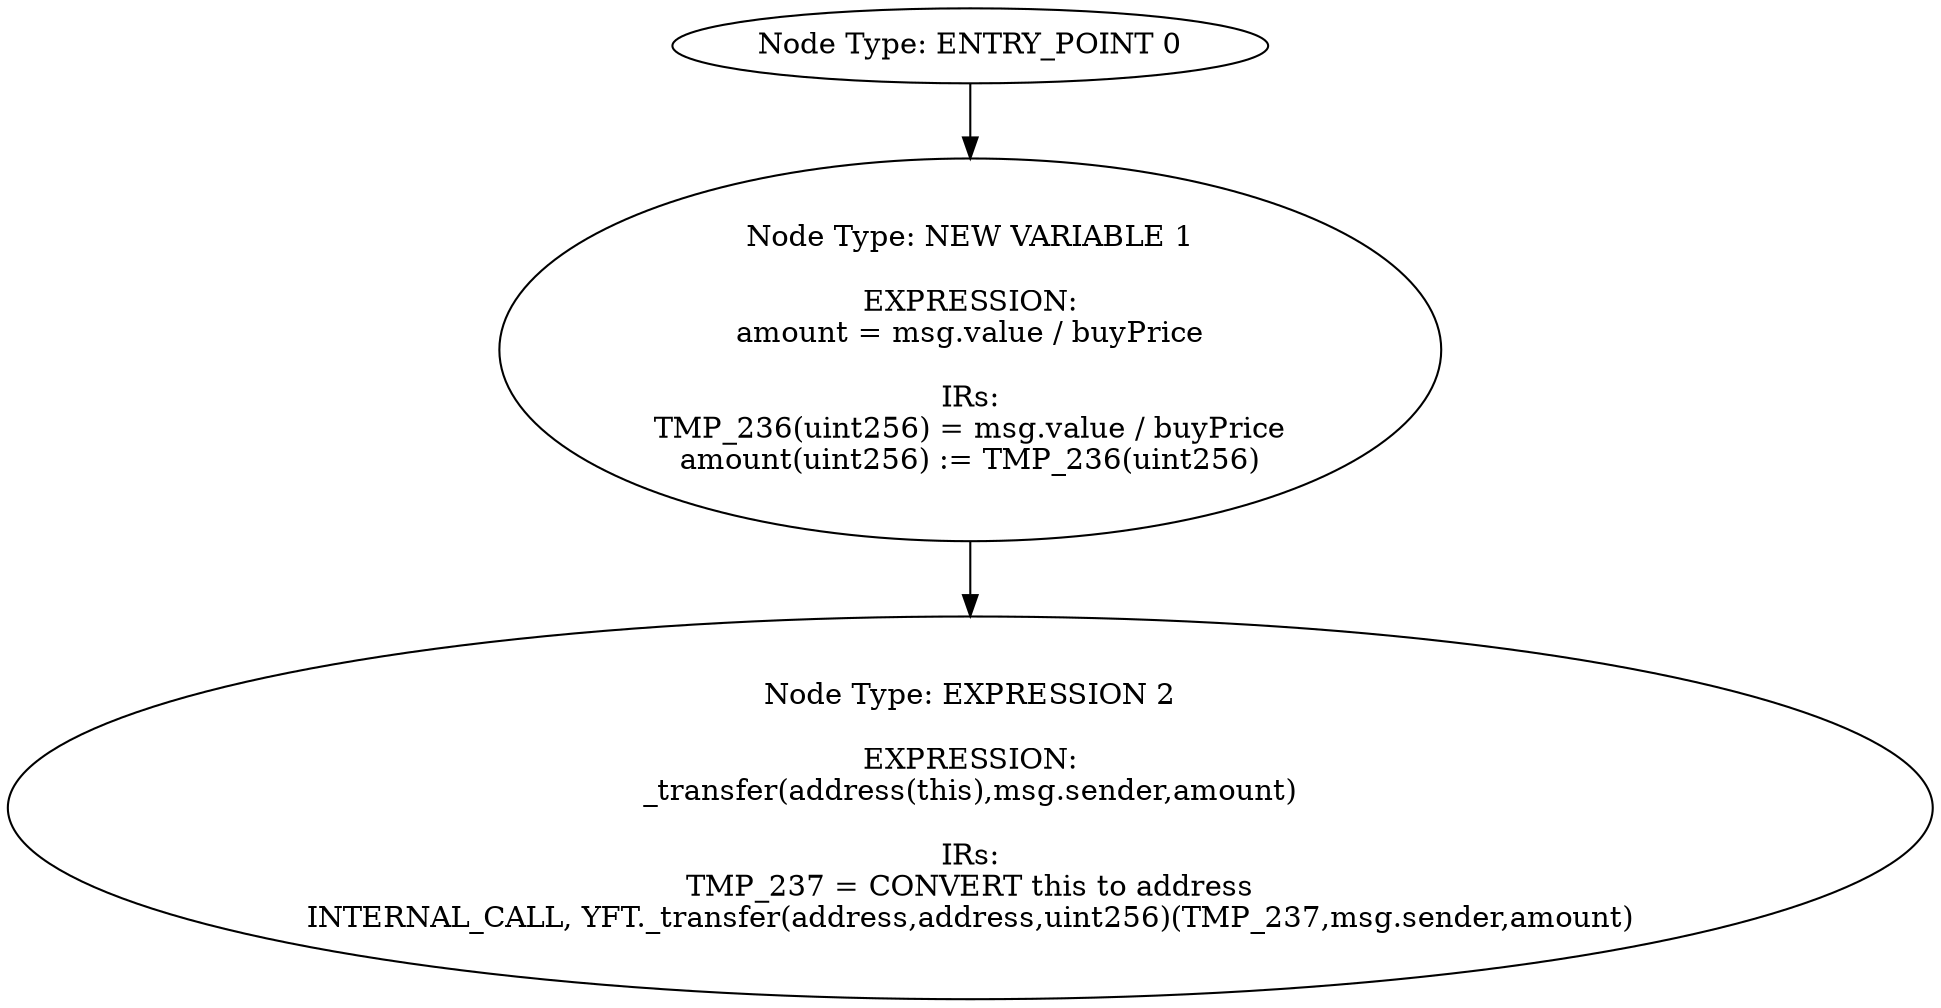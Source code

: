 digraph{
0[label="Node Type: ENTRY_POINT 0
"];
0->1;
1[label="Node Type: NEW VARIABLE 1

EXPRESSION:
amount = msg.value / buyPrice

IRs:
TMP_236(uint256) = msg.value / buyPrice
amount(uint256) := TMP_236(uint256)"];
1->2;
2[label="Node Type: EXPRESSION 2

EXPRESSION:
_transfer(address(this),msg.sender,amount)

IRs:
TMP_237 = CONVERT this to address
INTERNAL_CALL, YFT._transfer(address,address,uint256)(TMP_237,msg.sender,amount)"];
}
